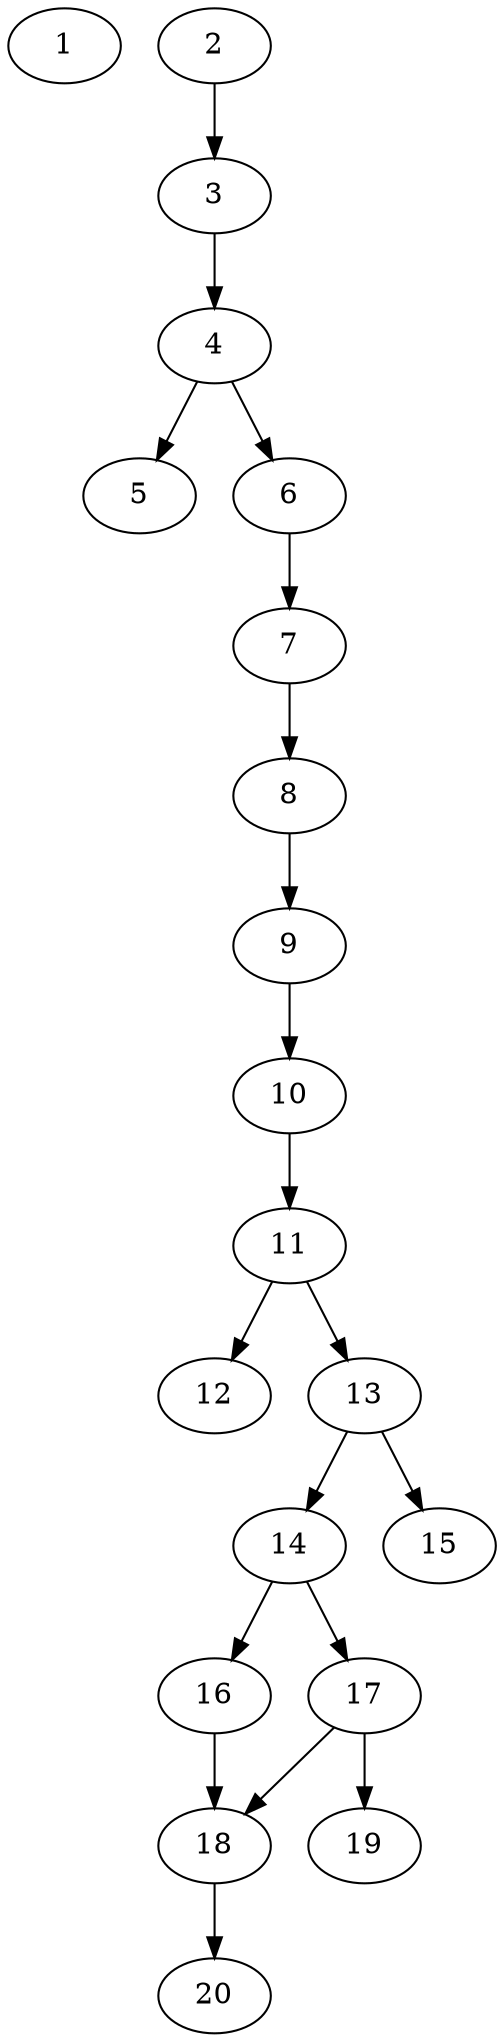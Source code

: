 // DAG automatically generated by daggen at Thu Oct  3 13:58:42 2019
// ./daggen --dot -n 20 --ccr 0.4 --fat 0.3 --regular 0.7 --density 0.6 --mindata 5242880 --maxdata 52428800 
digraph G {
  1 [size="78292480", alpha="0.01", expect_size="31316992"] 
  2 [size="80872960", alpha="0.18", expect_size="32349184"] 
  2 -> 3 [size ="32349184"]
  3 [size="72074240", alpha="0.19", expect_size="28829696"] 
  3 -> 4 [size ="28829696"]
  4 [size="84124160", alpha="0.06", expect_size="33649664"] 
  4 -> 5 [size ="33649664"]
  4 -> 6 [size ="33649664"]
  5 [size="101145600", alpha="0.14", expect_size="40458240"] 
  6 [size="126031360", alpha="0.10", expect_size="50412544"] 
  6 -> 7 [size ="50412544"]
  7 [size="27896320", alpha="0.06", expect_size="11158528"] 
  7 -> 8 [size ="11158528"]
  8 [size="70384640", alpha="0.13", expect_size="28153856"] 
  8 -> 9 [size ="28153856"]
  9 [size="98792960", alpha="0.04", expect_size="39517184"] 
  9 -> 10 [size ="39517184"]
  10 [size="95744000", alpha="0.19", expect_size="38297600"] 
  10 -> 11 [size ="38297600"]
  11 [size="41968640", alpha="0.18", expect_size="16787456"] 
  11 -> 12 [size ="16787456"]
  11 -> 13 [size ="16787456"]
  12 [size="46479360", alpha="0.20", expect_size="18591744"] 
  13 [size="37506560", alpha="0.12", expect_size="15002624"] 
  13 -> 14 [size ="15002624"]
  13 -> 15 [size ="15002624"]
  14 [size="28866560", alpha="0.06", expect_size="11546624"] 
  14 -> 16 [size ="11546624"]
  14 -> 17 [size ="11546624"]
  15 [size="61550080", alpha="0.01", expect_size="24620032"] 
  16 [size="28175360", alpha="0.01", expect_size="11270144"] 
  16 -> 18 [size ="11270144"]
  17 [size="88166400", alpha="0.05", expect_size="35266560"] 
  17 -> 18 [size ="35266560"]
  17 -> 19 [size ="35266560"]
  18 [size="125680640", alpha="0.14", expect_size="50272256"] 
  18 -> 20 [size ="50272256"]
  19 [size="85020160", alpha="0.05", expect_size="34008064"] 
  20 [size="105730560", alpha="0.14", expect_size="42292224"] 
}
